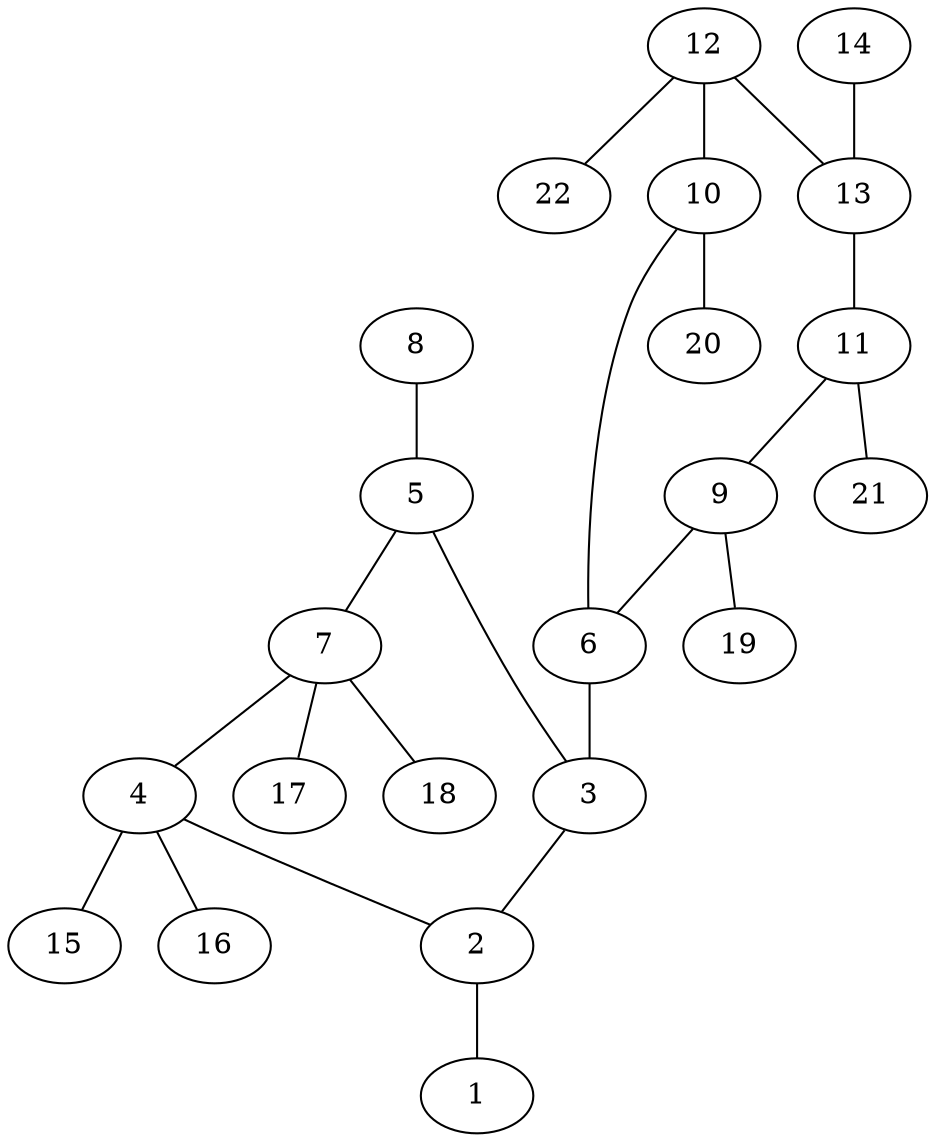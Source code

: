 graph molecule_1566 {
	1	 [chem=O];
	2	 [chem=C];
	2 -- 1	 [valence=2];
	3	 [chem=N];
	3 -- 2	 [valence=1];
	4	 [chem=C];
	4 -- 2	 [valence=1];
	15	 [chem=H];
	4 -- 15	 [valence=1];
	16	 [chem=H];
	4 -- 16	 [valence=1];
	5	 [chem=C];
	5 -- 3	 [valence=1];
	7	 [chem=C];
	5 -- 7	 [valence=1];
	6	 [chem=C];
	6 -- 3	 [valence=1];
	7 -- 4	 [valence=1];
	17	 [chem=H];
	7 -- 17	 [valence=1];
	18	 [chem=H];
	7 -- 18	 [valence=1];
	8	 [chem=O];
	8 -- 5	 [valence=2];
	9	 [chem=C];
	9 -- 6	 [valence=2];
	19	 [chem=H];
	9 -- 19	 [valence=1];
	10	 [chem=C];
	10 -- 6	 [valence=1];
	20	 [chem=H];
	10 -- 20	 [valence=1];
	11	 [chem=C];
	11 -- 9	 [valence=1];
	21	 [chem=H];
	11 -- 21	 [valence=1];
	12	 [chem=C];
	12 -- 10	 [valence=2];
	13	 [chem=C];
	12 -- 13	 [valence=1];
	22	 [chem=H];
	12 -- 22	 [valence=1];
	13 -- 11	 [valence=2];
	14	 [chem=Cl];
	14 -- 13	 [valence=1];
}
